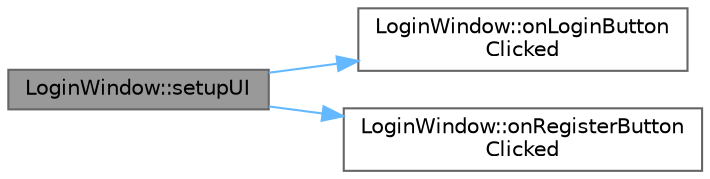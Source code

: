 digraph "LoginWindow::setupUI"
{
 // LATEX_PDF_SIZE
  bgcolor="transparent";
  edge [fontname=Helvetica,fontsize=10,labelfontname=Helvetica,labelfontsize=10];
  node [fontname=Helvetica,fontsize=10,shape=box,height=0.2,width=0.4];
  rankdir="LR";
  Node1 [id="Node000001",label="LoginWindow::setupUI",height=0.2,width=0.4,color="gray40", fillcolor="grey60", style="filled", fontcolor="black",tooltip="Настраивает пользовательский интерфейс окна авторизации"];
  Node1 -> Node2 [id="edge1_Node000001_Node000002",color="steelblue1",style="solid",tooltip=" "];
  Node2 [id="Node000002",label="LoginWindow::onLoginButton\lClicked",height=0.2,width=0.4,color="grey40", fillcolor="white", style="filled",URL="$class_login_window.html#ac0936177b2035e7de1a7dace2de33fb6",tooltip="Слот, вызываемый при нажатии кнопки входа"];
  Node1 -> Node3 [id="edge2_Node000001_Node000003",color="steelblue1",style="solid",tooltip=" "];
  Node3 [id="Node000003",label="LoginWindow::onRegisterButton\lClicked",height=0.2,width=0.4,color="grey40", fillcolor="white", style="filled",URL="$class_login_window.html#aee09328b98a4de96bb0b39641db65a8a",tooltip="Слот, вызываемый при нажатии кнопки регистрации"];
}
